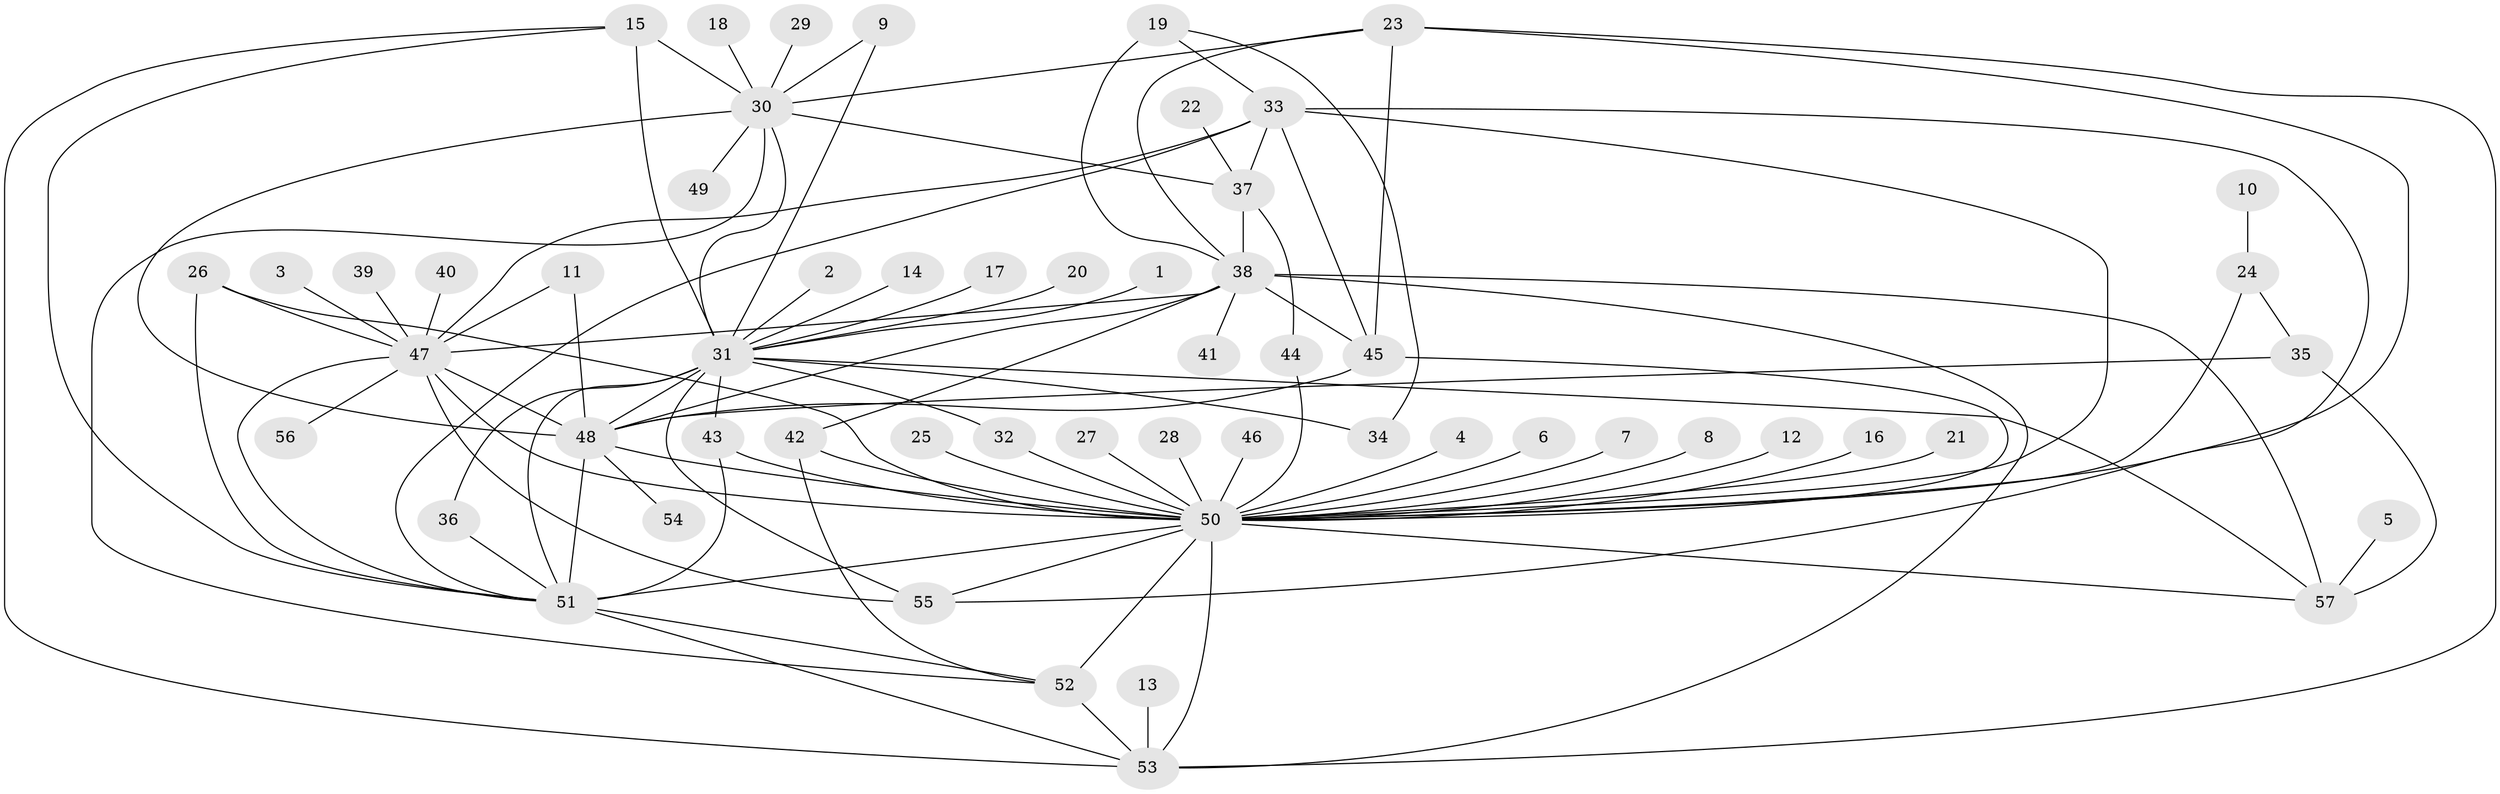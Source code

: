 // original degree distribution, {19: 0.0070921985815602835, 3: 0.07801418439716312, 1: 0.4326241134751773, 2: 0.2765957446808511, 5: 0.0425531914893617, 17: 0.0070921985815602835, 33: 0.0070921985815602835, 7: 0.0070921985815602835, 16: 0.014184397163120567, 8: 0.02127659574468085, 6: 0.0425531914893617, 4: 0.06382978723404255}
// Generated by graph-tools (version 1.1) at 2025/36/03/04/25 23:36:51]
// undirected, 57 vertices, 101 edges
graph export_dot {
  node [color=gray90,style=filled];
  1;
  2;
  3;
  4;
  5;
  6;
  7;
  8;
  9;
  10;
  11;
  12;
  13;
  14;
  15;
  16;
  17;
  18;
  19;
  20;
  21;
  22;
  23;
  24;
  25;
  26;
  27;
  28;
  29;
  30;
  31;
  32;
  33;
  34;
  35;
  36;
  37;
  38;
  39;
  40;
  41;
  42;
  43;
  44;
  45;
  46;
  47;
  48;
  49;
  50;
  51;
  52;
  53;
  54;
  55;
  56;
  57;
  1 -- 31 [weight=1.0];
  2 -- 31 [weight=1.0];
  3 -- 47 [weight=1.0];
  4 -- 50 [weight=1.0];
  5 -- 57 [weight=1.0];
  6 -- 50 [weight=1.0];
  7 -- 50 [weight=1.0];
  8 -- 50 [weight=1.0];
  9 -- 30 [weight=1.0];
  9 -- 31 [weight=1.0];
  10 -- 24 [weight=1.0];
  11 -- 47 [weight=1.0];
  11 -- 48 [weight=1.0];
  12 -- 50 [weight=1.0];
  13 -- 53 [weight=1.0];
  14 -- 31 [weight=1.0];
  15 -- 30 [weight=2.0];
  15 -- 31 [weight=4.0];
  15 -- 51 [weight=1.0];
  15 -- 53 [weight=1.0];
  16 -- 50 [weight=1.0];
  17 -- 31 [weight=1.0];
  18 -- 30 [weight=1.0];
  19 -- 33 [weight=1.0];
  19 -- 34 [weight=1.0];
  19 -- 38 [weight=2.0];
  20 -- 31 [weight=1.0];
  21 -- 50 [weight=1.0];
  22 -- 37 [weight=1.0];
  23 -- 30 [weight=1.0];
  23 -- 38 [weight=1.0];
  23 -- 45 [weight=1.0];
  23 -- 50 [weight=1.0];
  23 -- 53 [weight=1.0];
  24 -- 35 [weight=1.0];
  24 -- 50 [weight=1.0];
  25 -- 50 [weight=1.0];
  26 -- 47 [weight=1.0];
  26 -- 50 [weight=1.0];
  26 -- 51 [weight=1.0];
  27 -- 50 [weight=1.0];
  28 -- 50 [weight=1.0];
  29 -- 30 [weight=1.0];
  30 -- 31 [weight=1.0];
  30 -- 37 [weight=1.0];
  30 -- 48 [weight=1.0];
  30 -- 49 [weight=1.0];
  30 -- 52 [weight=1.0];
  31 -- 32 [weight=1.0];
  31 -- 34 [weight=1.0];
  31 -- 36 [weight=1.0];
  31 -- 43 [weight=1.0];
  31 -- 48 [weight=1.0];
  31 -- 51 [weight=2.0];
  31 -- 55 [weight=1.0];
  31 -- 57 [weight=1.0];
  32 -- 50 [weight=1.0];
  33 -- 37 [weight=1.0];
  33 -- 45 [weight=1.0];
  33 -- 47 [weight=1.0];
  33 -- 50 [weight=1.0];
  33 -- 51 [weight=1.0];
  33 -- 55 [weight=1.0];
  35 -- 48 [weight=1.0];
  35 -- 57 [weight=1.0];
  36 -- 51 [weight=1.0];
  37 -- 38 [weight=1.0];
  37 -- 44 [weight=1.0];
  38 -- 41 [weight=1.0];
  38 -- 42 [weight=1.0];
  38 -- 45 [weight=1.0];
  38 -- 47 [weight=1.0];
  38 -- 48 [weight=2.0];
  38 -- 53 [weight=1.0];
  38 -- 57 [weight=1.0];
  39 -- 47 [weight=1.0];
  40 -- 47 [weight=1.0];
  42 -- 50 [weight=1.0];
  42 -- 52 [weight=1.0];
  43 -- 50 [weight=1.0];
  43 -- 51 [weight=2.0];
  44 -- 50 [weight=1.0];
  45 -- 48 [weight=1.0];
  45 -- 50 [weight=1.0];
  46 -- 50 [weight=1.0];
  47 -- 48 [weight=1.0];
  47 -- 50 [weight=1.0];
  47 -- 51 [weight=1.0];
  47 -- 55 [weight=1.0];
  47 -- 56 [weight=1.0];
  48 -- 50 [weight=1.0];
  48 -- 51 [weight=3.0];
  48 -- 54 [weight=1.0];
  50 -- 51 [weight=1.0];
  50 -- 52 [weight=3.0];
  50 -- 53 [weight=1.0];
  50 -- 55 [weight=1.0];
  50 -- 57 [weight=1.0];
  51 -- 52 [weight=1.0];
  51 -- 53 [weight=1.0];
  52 -- 53 [weight=1.0];
}
